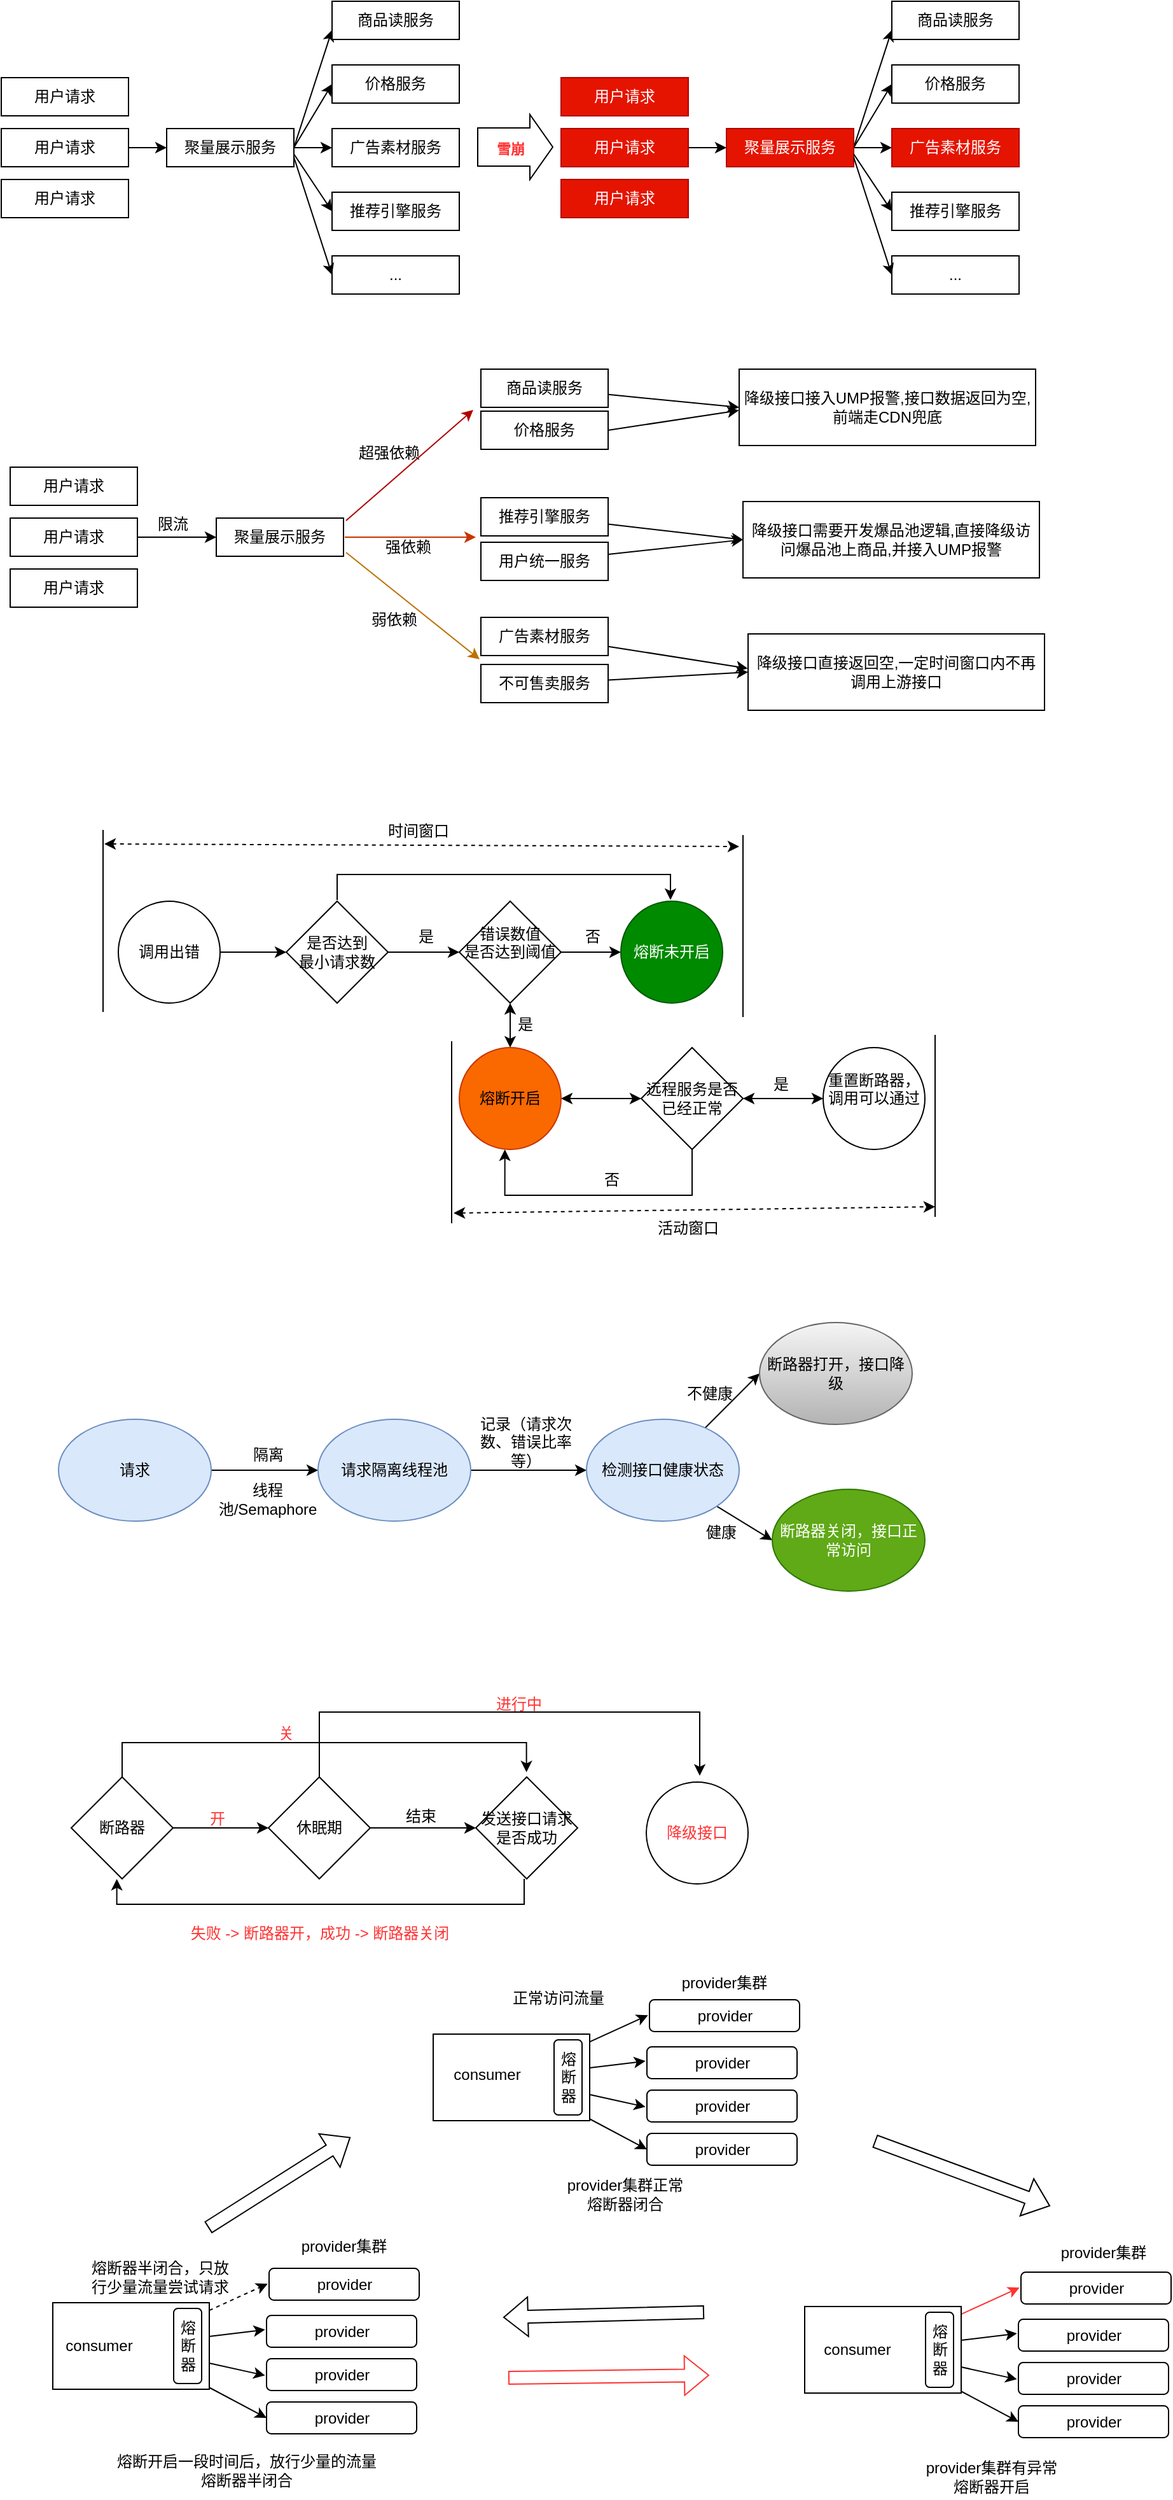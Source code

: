 <mxfile version="20.3.2" type="github">
  <diagram id="sl0b79_tBStEa_tE6Jc8" name="第 1 页">
    <mxGraphModel dx="1129" dy="698" grid="0" gridSize="10" guides="1" tooltips="1" connect="1" arrows="1" fold="1" page="1" pageScale="1" pageWidth="1169" pageHeight="1654" math="0" shadow="0">
      <root>
        <mxCell id="0" />
        <mxCell id="1" parent="0" />
        <mxCell id="_Gctvp3CjksQb7wIlpX1-5" value="" style="edgeStyle=orthogonalEdgeStyle;rounded=0;orthogonalLoop=1;jettySize=auto;html=1;" parent="1" source="_Gctvp3CjksQb7wIlpX1-1" target="_Gctvp3CjksQb7wIlpX1-2" edge="1">
          <mxGeometry relative="1" as="geometry" />
        </mxCell>
        <mxCell id="_Gctvp3CjksQb7wIlpX1-1" value="用户请求" style="rounded=0;whiteSpace=wrap;html=1;" parent="1" vertex="1">
          <mxGeometry x="8" y="220" width="100" height="30" as="geometry" />
        </mxCell>
        <mxCell id="_Gctvp3CjksQb7wIlpX1-11" style="rounded=0;orthogonalLoop=1;jettySize=auto;html=1;exitX=1;exitY=0.5;exitDx=0;exitDy=0;entryX=0;entryY=0.75;entryDx=0;entryDy=0;" parent="1" source="_Gctvp3CjksQb7wIlpX1-2" target="_Gctvp3CjksQb7wIlpX1-6" edge="1">
          <mxGeometry relative="1" as="geometry" />
        </mxCell>
        <mxCell id="_Gctvp3CjksQb7wIlpX1-12" style="edgeStyle=none;rounded=0;orthogonalLoop=1;jettySize=auto;html=1;entryX=0;entryY=0.5;entryDx=0;entryDy=0;exitX=1;exitY=0.5;exitDx=0;exitDy=0;" parent="1" source="_Gctvp3CjksQb7wIlpX1-2" target="_Gctvp3CjksQb7wIlpX1-7" edge="1">
          <mxGeometry relative="1" as="geometry" />
        </mxCell>
        <mxCell id="_Gctvp3CjksQb7wIlpX1-13" value="" style="edgeStyle=none;rounded=0;orthogonalLoop=1;jettySize=auto;html=1;exitX=1;exitY=0.5;exitDx=0;exitDy=0;entryX=0;entryY=0.5;entryDx=0;entryDy=0;" parent="1" source="_Gctvp3CjksQb7wIlpX1-2" target="_Gctvp3CjksQb7wIlpX1-8" edge="1">
          <mxGeometry relative="1" as="geometry" />
        </mxCell>
        <mxCell id="_Gctvp3CjksQb7wIlpX1-2" value="聚量展示服务" style="rounded=0;whiteSpace=wrap;html=1;" parent="1" vertex="1">
          <mxGeometry x="138" y="220" width="100" height="30" as="geometry" />
        </mxCell>
        <mxCell id="_Gctvp3CjksQb7wIlpX1-6" value="商品读服务" style="rounded=0;whiteSpace=wrap;html=1;" parent="1" vertex="1">
          <mxGeometry x="268" y="120" width="100" height="30" as="geometry" />
        </mxCell>
        <mxCell id="_Gctvp3CjksQb7wIlpX1-7" value="价格服务" style="rounded=0;whiteSpace=wrap;html=1;" parent="1" vertex="1">
          <mxGeometry x="268" y="170" width="100" height="30" as="geometry" />
        </mxCell>
        <mxCell id="_Gctvp3CjksQb7wIlpX1-8" value="广告素材服务" style="rounded=0;whiteSpace=wrap;html=1;" parent="1" vertex="1">
          <mxGeometry x="268" y="220" width="100" height="30" as="geometry" />
        </mxCell>
        <mxCell id="_Gctvp3CjksQb7wIlpX1-9" value="推荐引擎服务" style="rounded=0;whiteSpace=wrap;html=1;" parent="1" vertex="1">
          <mxGeometry x="268" y="270" width="100" height="30" as="geometry" />
        </mxCell>
        <mxCell id="_Gctvp3CjksQb7wIlpX1-10" value="..." style="rounded=0;whiteSpace=wrap;html=1;" parent="1" vertex="1">
          <mxGeometry x="268" y="320" width="100" height="30" as="geometry" />
        </mxCell>
        <mxCell id="_Gctvp3CjksQb7wIlpX1-14" value="" style="endArrow=classic;html=1;rounded=0;entryX=0;entryY=0.5;entryDx=0;entryDy=0;" parent="1" target="_Gctvp3CjksQb7wIlpX1-9" edge="1">
          <mxGeometry width="50" height="50" relative="1" as="geometry">
            <mxPoint x="238" y="240" as="sourcePoint" />
            <mxPoint x="278" y="280" as="targetPoint" />
          </mxGeometry>
        </mxCell>
        <mxCell id="_Gctvp3CjksQb7wIlpX1-15" value="" style="endArrow=classic;html=1;rounded=0;entryX=0;entryY=0.5;entryDx=0;entryDy=0;exitX=1;exitY=0.75;exitDx=0;exitDy=0;" parent="1" source="_Gctvp3CjksQb7wIlpX1-2" target="_Gctvp3CjksQb7wIlpX1-10" edge="1">
          <mxGeometry width="50" height="50" relative="1" as="geometry">
            <mxPoint x="208" y="350" as="sourcePoint" />
            <mxPoint x="258" y="300" as="targetPoint" />
          </mxGeometry>
        </mxCell>
        <mxCell id="_Gctvp3CjksQb7wIlpX1-16" value="" style="shape=flexArrow;endArrow=classic;html=1;rounded=0;width=30;endSize=5.67;" parent="1" edge="1">
          <mxGeometry width="50" height="50" relative="1" as="geometry">
            <mxPoint x="382" y="234.5" as="sourcePoint" />
            <mxPoint x="442" y="234.5" as="targetPoint" />
          </mxGeometry>
        </mxCell>
        <mxCell id="_Gctvp3CjksQb7wIlpX1-17" value="&lt;font color=&quot;#ff3333&quot;&gt;雪崩&lt;/font&gt;" style="edgeLabel;html=1;align=center;verticalAlign=middle;resizable=0;points=[];fontStyle=1" parent="_Gctvp3CjksQb7wIlpX1-16" vertex="1" connectable="0">
          <mxGeometry x="-0.033" y="-4" relative="1" as="geometry">
            <mxPoint x="-3" y="-3" as="offset" />
          </mxGeometry>
        </mxCell>
        <mxCell id="_Gctvp3CjksQb7wIlpX1-18" value="" style="edgeStyle=orthogonalEdgeStyle;rounded=0;orthogonalLoop=1;jettySize=auto;html=1;" parent="1" source="_Gctvp3CjksQb7wIlpX1-19" target="_Gctvp3CjksQb7wIlpX1-23" edge="1">
          <mxGeometry relative="1" as="geometry" />
        </mxCell>
        <mxCell id="_Gctvp3CjksQb7wIlpX1-19" value="用户请求" style="rounded=0;whiteSpace=wrap;html=1;fillColor=#e51400;fontColor=#ffffff;strokeColor=#B20000;" parent="1" vertex="1">
          <mxGeometry x="448" y="220" width="100" height="30" as="geometry" />
        </mxCell>
        <mxCell id="_Gctvp3CjksQb7wIlpX1-20" style="rounded=0;orthogonalLoop=1;jettySize=auto;html=1;exitX=1;exitY=0.5;exitDx=0;exitDy=0;entryX=0;entryY=0.75;entryDx=0;entryDy=0;" parent="1" source="_Gctvp3CjksQb7wIlpX1-23" target="_Gctvp3CjksQb7wIlpX1-24" edge="1">
          <mxGeometry relative="1" as="geometry" />
        </mxCell>
        <mxCell id="_Gctvp3CjksQb7wIlpX1-21" style="edgeStyle=none;rounded=0;orthogonalLoop=1;jettySize=auto;html=1;entryX=0;entryY=0.5;entryDx=0;entryDy=0;exitX=1;exitY=0.5;exitDx=0;exitDy=0;" parent="1" source="_Gctvp3CjksQb7wIlpX1-23" target="_Gctvp3CjksQb7wIlpX1-25" edge="1">
          <mxGeometry relative="1" as="geometry" />
        </mxCell>
        <mxCell id="_Gctvp3CjksQb7wIlpX1-22" value="" style="edgeStyle=none;rounded=0;orthogonalLoop=1;jettySize=auto;html=1;exitX=1;exitY=0.5;exitDx=0;exitDy=0;entryX=0;entryY=0.5;entryDx=0;entryDy=0;" parent="1" source="_Gctvp3CjksQb7wIlpX1-23" target="_Gctvp3CjksQb7wIlpX1-26" edge="1">
          <mxGeometry relative="1" as="geometry" />
        </mxCell>
        <mxCell id="_Gctvp3CjksQb7wIlpX1-23" value="聚量展示服务" style="rounded=0;whiteSpace=wrap;html=1;fillColor=#e51400;fontColor=#ffffff;strokeColor=#B20000;" parent="1" vertex="1">
          <mxGeometry x="578" y="220" width="100" height="30" as="geometry" />
        </mxCell>
        <mxCell id="_Gctvp3CjksQb7wIlpX1-24" value="商品读服务" style="rounded=0;whiteSpace=wrap;html=1;" parent="1" vertex="1">
          <mxGeometry x="708" y="120" width="100" height="30" as="geometry" />
        </mxCell>
        <mxCell id="_Gctvp3CjksQb7wIlpX1-25" value="价格服务" style="rounded=0;whiteSpace=wrap;html=1;" parent="1" vertex="1">
          <mxGeometry x="708" y="170" width="100" height="30" as="geometry" />
        </mxCell>
        <mxCell id="_Gctvp3CjksQb7wIlpX1-26" value="广告素材服务" style="rounded=0;whiteSpace=wrap;html=1;fillColor=#e51400;fontColor=#ffffff;strokeColor=#B20000;" parent="1" vertex="1">
          <mxGeometry x="708" y="220" width="100" height="30" as="geometry" />
        </mxCell>
        <mxCell id="_Gctvp3CjksQb7wIlpX1-27" value="推荐引擎服务" style="rounded=0;whiteSpace=wrap;html=1;" parent="1" vertex="1">
          <mxGeometry x="708" y="270" width="100" height="30" as="geometry" />
        </mxCell>
        <mxCell id="_Gctvp3CjksQb7wIlpX1-28" value="..." style="rounded=0;whiteSpace=wrap;html=1;" parent="1" vertex="1">
          <mxGeometry x="708" y="320" width="100" height="30" as="geometry" />
        </mxCell>
        <mxCell id="_Gctvp3CjksQb7wIlpX1-29" value="" style="endArrow=classic;html=1;rounded=0;entryX=0;entryY=0.5;entryDx=0;entryDy=0;" parent="1" target="_Gctvp3CjksQb7wIlpX1-27" edge="1">
          <mxGeometry width="50" height="50" relative="1" as="geometry">
            <mxPoint x="678" y="240" as="sourcePoint" />
            <mxPoint x="718" y="280" as="targetPoint" />
          </mxGeometry>
        </mxCell>
        <mxCell id="_Gctvp3CjksQb7wIlpX1-30" value="" style="endArrow=classic;html=1;rounded=0;entryX=0;entryY=0.5;entryDx=0;entryDy=0;exitX=1;exitY=0.75;exitDx=0;exitDy=0;" parent="1" source="_Gctvp3CjksQb7wIlpX1-23" target="_Gctvp3CjksQb7wIlpX1-28" edge="1">
          <mxGeometry width="50" height="50" relative="1" as="geometry">
            <mxPoint x="648" y="350" as="sourcePoint" />
            <mxPoint x="698" y="300" as="targetPoint" />
          </mxGeometry>
        </mxCell>
        <mxCell id="_Gctvp3CjksQb7wIlpX1-31" value="用户请求" style="rounded=0;whiteSpace=wrap;html=1;" parent="1" vertex="1">
          <mxGeometry x="8" y="180" width="100" height="30" as="geometry" />
        </mxCell>
        <mxCell id="_Gctvp3CjksQb7wIlpX1-32" value="用户请求" style="rounded=0;whiteSpace=wrap;html=1;" parent="1" vertex="1">
          <mxGeometry x="8" y="260" width="100" height="30" as="geometry" />
        </mxCell>
        <mxCell id="_Gctvp3CjksQb7wIlpX1-33" value="用户请求" style="rounded=0;whiteSpace=wrap;html=1;fillColor=#e51400;fontColor=#ffffff;strokeColor=#B20000;" parent="1" vertex="1">
          <mxGeometry x="448" y="260" width="100" height="30" as="geometry" />
        </mxCell>
        <mxCell id="_Gctvp3CjksQb7wIlpX1-34" value="用户请求" style="rounded=0;whiteSpace=wrap;html=1;fillColor=#e51400;fontColor=#ffffff;strokeColor=#B20000;" parent="1" vertex="1">
          <mxGeometry x="448" y="180" width="100" height="30" as="geometry" />
        </mxCell>
        <mxCell id="fqa9hlP2R5B2VkjwsKsx-1" value="聚量展示服务" style="rounded=0;whiteSpace=wrap;html=1;" vertex="1" parent="1">
          <mxGeometry x="177" y="526" width="100" height="30" as="geometry" />
        </mxCell>
        <mxCell id="fqa9hlP2R5B2VkjwsKsx-28" style="edgeStyle=none;rounded=0;orthogonalLoop=1;jettySize=auto;html=1;entryX=0;entryY=0.5;entryDx=0;entryDy=0;" edge="1" parent="1" source="fqa9hlP2R5B2VkjwsKsx-2" target="fqa9hlP2R5B2VkjwsKsx-27">
          <mxGeometry relative="1" as="geometry" />
        </mxCell>
        <mxCell id="fqa9hlP2R5B2VkjwsKsx-2" value="商品读服务" style="rounded=0;whiteSpace=wrap;html=1;" vertex="1" parent="1">
          <mxGeometry x="385" y="409" width="100" height="30" as="geometry" />
        </mxCell>
        <mxCell id="fqa9hlP2R5B2VkjwsKsx-29" style="edgeStyle=none;rounded=0;orthogonalLoop=1;jettySize=auto;html=1;exitX=1;exitY=0.5;exitDx=0;exitDy=0;" edge="1" parent="1" source="fqa9hlP2R5B2VkjwsKsx-3">
          <mxGeometry relative="1" as="geometry">
            <mxPoint x="587.727" y="441.366" as="targetPoint" />
          </mxGeometry>
        </mxCell>
        <mxCell id="fqa9hlP2R5B2VkjwsKsx-3" value="价格服务" style="rounded=0;whiteSpace=wrap;html=1;" vertex="1" parent="1">
          <mxGeometry x="385" y="442" width="100" height="30" as="geometry" />
        </mxCell>
        <mxCell id="fqa9hlP2R5B2VkjwsKsx-32" style="edgeStyle=none;rounded=0;orthogonalLoop=1;jettySize=auto;html=1;entryX=0;entryY=0.5;entryDx=0;entryDy=0;" edge="1" parent="1" source="fqa9hlP2R5B2VkjwsKsx-4" target="fqa9hlP2R5B2VkjwsKsx-30">
          <mxGeometry relative="1" as="geometry" />
        </mxCell>
        <mxCell id="fqa9hlP2R5B2VkjwsKsx-4" value="推荐引擎服务" style="rounded=0;whiteSpace=wrap;html=1;" vertex="1" parent="1">
          <mxGeometry x="385" y="510" width="100" height="30" as="geometry" />
        </mxCell>
        <mxCell id="fqa9hlP2R5B2VkjwsKsx-33" style="edgeStyle=none;rounded=0;orthogonalLoop=1;jettySize=auto;html=1;entryX=0;entryY=0.5;entryDx=0;entryDy=0;" edge="1" parent="1" source="fqa9hlP2R5B2VkjwsKsx-5" target="fqa9hlP2R5B2VkjwsKsx-30">
          <mxGeometry relative="1" as="geometry" />
        </mxCell>
        <mxCell id="fqa9hlP2R5B2VkjwsKsx-5" value="用户统一服务" style="rounded=0;whiteSpace=wrap;html=1;" vertex="1" parent="1">
          <mxGeometry x="385" y="545" width="100" height="30" as="geometry" />
        </mxCell>
        <mxCell id="fqa9hlP2R5B2VkjwsKsx-34" style="edgeStyle=none;rounded=0;orthogonalLoop=1;jettySize=auto;html=1;" edge="1" parent="1" source="fqa9hlP2R5B2VkjwsKsx-6">
          <mxGeometry relative="1" as="geometry">
            <mxPoint x="594.727" y="644.094" as="targetPoint" />
          </mxGeometry>
        </mxCell>
        <mxCell id="fqa9hlP2R5B2VkjwsKsx-6" value="广告素材服务" style="rounded=0;whiteSpace=wrap;html=1;" vertex="1" parent="1">
          <mxGeometry x="385" y="604" width="100" height="30" as="geometry" />
        </mxCell>
        <mxCell id="fqa9hlP2R5B2VkjwsKsx-35" style="edgeStyle=none;rounded=0;orthogonalLoop=1;jettySize=auto;html=1;entryX=0;entryY=0.5;entryDx=0;entryDy=0;" edge="1" parent="1" source="fqa9hlP2R5B2VkjwsKsx-13" target="fqa9hlP2R5B2VkjwsKsx-31">
          <mxGeometry relative="1" as="geometry" />
        </mxCell>
        <mxCell id="fqa9hlP2R5B2VkjwsKsx-13" value="不可售卖服务" style="rounded=0;whiteSpace=wrap;html=1;" vertex="1" parent="1">
          <mxGeometry x="385" y="641" width="100" height="30" as="geometry" />
        </mxCell>
        <mxCell id="fqa9hlP2R5B2VkjwsKsx-17" value="" style="endArrow=classic;html=1;rounded=0;fillColor=#f0a30a;strokeColor=#BD7000;" edge="1" parent="1">
          <mxGeometry width="50" height="50" relative="1" as="geometry">
            <mxPoint x="279" y="553" as="sourcePoint" />
            <mxPoint x="384" y="637" as="targetPoint" />
          </mxGeometry>
        </mxCell>
        <mxCell id="fqa9hlP2R5B2VkjwsKsx-22" value="弱依赖" style="text;html=1;strokeColor=none;fillColor=none;align=center;verticalAlign=middle;whiteSpace=wrap;rounded=0;" vertex="1" parent="1">
          <mxGeometry x="287" y="591" width="60" height="30" as="geometry" />
        </mxCell>
        <mxCell id="fqa9hlP2R5B2VkjwsKsx-23" value="" style="endArrow=classic;html=1;rounded=0;strokeWidth=1;fillColor=#fa6800;strokeColor=#C73500;" edge="1" parent="1">
          <mxGeometry width="50" height="50" relative="1" as="geometry">
            <mxPoint x="278" y="541" as="sourcePoint" />
            <mxPoint x="381" y="541" as="targetPoint" />
          </mxGeometry>
        </mxCell>
        <mxCell id="fqa9hlP2R5B2VkjwsKsx-24" value="强依赖" style="text;html=1;strokeColor=none;fillColor=none;align=center;verticalAlign=middle;whiteSpace=wrap;rounded=0;" vertex="1" parent="1">
          <mxGeometry x="298" y="534" width="60" height="30" as="geometry" />
        </mxCell>
        <mxCell id="fqa9hlP2R5B2VkjwsKsx-25" value="" style="endArrow=classic;html=1;rounded=0;strokeWidth=1;fillColor=#e51400;strokeColor=#B20000;" edge="1" parent="1">
          <mxGeometry width="50" height="50" relative="1" as="geometry">
            <mxPoint x="279" y="528" as="sourcePoint" />
            <mxPoint x="379" y="441" as="targetPoint" />
          </mxGeometry>
        </mxCell>
        <mxCell id="fqa9hlP2R5B2VkjwsKsx-26" value="超强依赖" style="text;html=1;strokeColor=none;fillColor=none;align=center;verticalAlign=middle;whiteSpace=wrap;rounded=0;" vertex="1" parent="1">
          <mxGeometry x="283" y="460" width="60" height="30" as="geometry" />
        </mxCell>
        <mxCell id="fqa9hlP2R5B2VkjwsKsx-27" value="降级接口接入UMP报警,接口数据返回为空,前端走CDN兜底" style="rounded=0;whiteSpace=wrap;html=1;" vertex="1" parent="1">
          <mxGeometry x="588" y="409" width="233" height="60" as="geometry" />
        </mxCell>
        <mxCell id="fqa9hlP2R5B2VkjwsKsx-30" value="降级接口需要开发爆品池逻辑,直接降级访问爆品池上商品,并接入UMP报警" style="rounded=0;whiteSpace=wrap;html=1;" vertex="1" parent="1">
          <mxGeometry x="591" y="513" width="233" height="60" as="geometry" />
        </mxCell>
        <mxCell id="fqa9hlP2R5B2VkjwsKsx-31" value="降级接口直接返回空,一定时间窗口内不再调用上游接口" style="rounded=0;whiteSpace=wrap;html=1;" vertex="1" parent="1">
          <mxGeometry x="595" y="617" width="233" height="60" as="geometry" />
        </mxCell>
        <mxCell id="fqa9hlP2R5B2VkjwsKsx-40" value="" style="edgeStyle=none;rounded=0;orthogonalLoop=1;jettySize=auto;html=1;strokeWidth=1;" edge="1" parent="1" source="fqa9hlP2R5B2VkjwsKsx-37" target="fqa9hlP2R5B2VkjwsKsx-1">
          <mxGeometry relative="1" as="geometry" />
        </mxCell>
        <mxCell id="fqa9hlP2R5B2VkjwsKsx-37" value="用户请求" style="rounded=0;whiteSpace=wrap;html=1;" vertex="1" parent="1">
          <mxGeometry x="15" y="526" width="100" height="30" as="geometry" />
        </mxCell>
        <mxCell id="fqa9hlP2R5B2VkjwsKsx-38" value="用户请求" style="rounded=0;whiteSpace=wrap;html=1;" vertex="1" parent="1">
          <mxGeometry x="15" y="486" width="100" height="30" as="geometry" />
        </mxCell>
        <mxCell id="fqa9hlP2R5B2VkjwsKsx-39" value="用户请求" style="rounded=0;whiteSpace=wrap;html=1;" vertex="1" parent="1">
          <mxGeometry x="15" y="566" width="100" height="30" as="geometry" />
        </mxCell>
        <mxCell id="fqa9hlP2R5B2VkjwsKsx-41" value="限流" style="text;html=1;strokeColor=none;fillColor=none;align=center;verticalAlign=middle;whiteSpace=wrap;rounded=0;" vertex="1" parent="1">
          <mxGeometry x="113" y="516" width="60" height="30" as="geometry" />
        </mxCell>
        <mxCell id="fqa9hlP2R5B2VkjwsKsx-44" value="" style="edgeStyle=none;rounded=0;orthogonalLoop=1;jettySize=auto;html=1;strokeWidth=1;" edge="1" parent="1" source="fqa9hlP2R5B2VkjwsKsx-42" target="fqa9hlP2R5B2VkjwsKsx-43">
          <mxGeometry relative="1" as="geometry" />
        </mxCell>
        <mxCell id="fqa9hlP2R5B2VkjwsKsx-42" value="调用出错" style="ellipse;whiteSpace=wrap;html=1;aspect=fixed;" vertex="1" parent="1">
          <mxGeometry x="100" y="827" width="80" height="80" as="geometry" />
        </mxCell>
        <mxCell id="fqa9hlP2R5B2VkjwsKsx-46" value="" style="edgeStyle=none;rounded=0;orthogonalLoop=1;jettySize=auto;html=1;strokeWidth=1;" edge="1" parent="1" source="fqa9hlP2R5B2VkjwsKsx-43" target="fqa9hlP2R5B2VkjwsKsx-45">
          <mxGeometry relative="1" as="geometry" />
        </mxCell>
        <mxCell id="fqa9hlP2R5B2VkjwsKsx-43" value="是否达到&lt;br&gt;最小请求数" style="rhombus;whiteSpace=wrap;html=1;" vertex="1" parent="1">
          <mxGeometry x="232" y="827" width="80" height="80" as="geometry" />
        </mxCell>
        <mxCell id="fqa9hlP2R5B2VkjwsKsx-48" value="" style="edgeStyle=none;rounded=0;orthogonalLoop=1;jettySize=auto;html=1;strokeWidth=1;" edge="1" parent="1" source="fqa9hlP2R5B2VkjwsKsx-45" target="fqa9hlP2R5B2VkjwsKsx-47">
          <mxGeometry relative="1" as="geometry" />
        </mxCell>
        <mxCell id="fqa9hlP2R5B2VkjwsKsx-59" value="" style="edgeStyle=orthogonalEdgeStyle;rounded=0;orthogonalLoop=1;jettySize=auto;html=1;strokeWidth=1;startArrow=classic;startFill=1;" edge="1" parent="1" source="fqa9hlP2R5B2VkjwsKsx-45" target="fqa9hlP2R5B2VkjwsKsx-58">
          <mxGeometry relative="1" as="geometry" />
        </mxCell>
        <mxCell id="fqa9hlP2R5B2VkjwsKsx-45" value="&lt;div&gt;错误数值&lt;/div&gt;&lt;div&gt;是否达到阈值&lt;/div&gt;&lt;div&gt;&lt;br&gt;&lt;/div&gt;" style="rhombus;whiteSpace=wrap;html=1;" vertex="1" parent="1">
          <mxGeometry x="368" y="827" width="80" height="80" as="geometry" />
        </mxCell>
        <mxCell id="fqa9hlP2R5B2VkjwsKsx-47" value="熔断未开启" style="ellipse;whiteSpace=wrap;html=1;aspect=fixed;fillColor=#008a00;fontColor=#ffffff;strokeColor=#005700;" vertex="1" parent="1">
          <mxGeometry x="495" y="827" width="80" height="80" as="geometry" />
        </mxCell>
        <mxCell id="fqa9hlP2R5B2VkjwsKsx-49" value="是" style="text;html=1;strokeColor=none;fillColor=none;align=center;verticalAlign=middle;whiteSpace=wrap;rounded=0;" vertex="1" parent="1">
          <mxGeometry x="312" y="840" width="60" height="30" as="geometry" />
        </mxCell>
        <mxCell id="fqa9hlP2R5B2VkjwsKsx-50" value="否" style="text;html=1;strokeColor=none;fillColor=none;align=center;verticalAlign=middle;whiteSpace=wrap;rounded=0;" vertex="1" parent="1">
          <mxGeometry x="443" y="840" width="60" height="30" as="geometry" />
        </mxCell>
        <mxCell id="fqa9hlP2R5B2VkjwsKsx-52" value="" style="endArrow=classic;html=1;rounded=0;strokeWidth=1;edgeStyle=orthogonalEdgeStyle;" edge="1" parent="1">
          <mxGeometry width="50" height="50" relative="1" as="geometry">
            <mxPoint x="272" y="826" as="sourcePoint" />
            <mxPoint x="534" y="826" as="targetPoint" />
            <Array as="points">
              <mxPoint x="272" y="806" />
              <mxPoint x="534" y="806" />
            </Array>
          </mxGeometry>
        </mxCell>
        <mxCell id="fqa9hlP2R5B2VkjwsKsx-53" value="" style="endArrow=none;html=1;rounded=0;strokeWidth=1;" edge="1" parent="1">
          <mxGeometry width="50" height="50" relative="1" as="geometry">
            <mxPoint x="88" y="914" as="sourcePoint" />
            <mxPoint x="88" y="771" as="targetPoint" />
          </mxGeometry>
        </mxCell>
        <mxCell id="fqa9hlP2R5B2VkjwsKsx-54" value="" style="endArrow=none;html=1;rounded=0;strokeWidth=1;" edge="1" parent="1">
          <mxGeometry width="50" height="50" relative="1" as="geometry">
            <mxPoint x="591" y="918" as="sourcePoint" />
            <mxPoint x="591" y="775" as="targetPoint" />
          </mxGeometry>
        </mxCell>
        <mxCell id="fqa9hlP2R5B2VkjwsKsx-55" value="" style="endArrow=classic;html=1;rounded=0;strokeWidth=1;startArrow=classic;startFill=1;dashed=1;" edge="1" parent="1">
          <mxGeometry width="50" height="50" relative="1" as="geometry">
            <mxPoint x="89" y="782" as="sourcePoint" />
            <mxPoint x="588" y="784" as="targetPoint" />
          </mxGeometry>
        </mxCell>
        <mxCell id="fqa9hlP2R5B2VkjwsKsx-56" value="时间窗口" style="text;html=1;strokeColor=none;fillColor=none;align=center;verticalAlign=middle;whiteSpace=wrap;rounded=0;" vertex="1" parent="1">
          <mxGeometry x="306" y="757" width="60" height="30" as="geometry" />
        </mxCell>
        <mxCell id="fqa9hlP2R5B2VkjwsKsx-61" value="" style="edgeStyle=orthogonalEdgeStyle;rounded=0;orthogonalLoop=1;jettySize=auto;html=1;strokeWidth=1;startArrow=classic;startFill=1;" edge="1" parent="1" source="fqa9hlP2R5B2VkjwsKsx-58" target="fqa9hlP2R5B2VkjwsKsx-60">
          <mxGeometry relative="1" as="geometry" />
        </mxCell>
        <mxCell id="fqa9hlP2R5B2VkjwsKsx-58" value="熔断开启" style="ellipse;whiteSpace=wrap;html=1;aspect=fixed;fillColor=#fa6800;fontColor=#000000;strokeColor=#C73500;" vertex="1" parent="1">
          <mxGeometry x="368" y="942" width="80" height="80" as="geometry" />
        </mxCell>
        <mxCell id="fqa9hlP2R5B2VkjwsKsx-65" value="" style="edgeStyle=orthogonalEdgeStyle;rounded=0;orthogonalLoop=1;jettySize=auto;html=1;strokeWidth=1;startArrow=classic;startFill=1;" edge="1" parent="1" source="fqa9hlP2R5B2VkjwsKsx-60" target="fqa9hlP2R5B2VkjwsKsx-64">
          <mxGeometry relative="1" as="geometry" />
        </mxCell>
        <mxCell id="fqa9hlP2R5B2VkjwsKsx-67" style="edgeStyle=orthogonalEdgeStyle;rounded=0;orthogonalLoop=1;jettySize=auto;html=1;strokeWidth=1;startArrow=none;startFill=0;entryX=0.448;entryY=1;entryDx=0;entryDy=0;entryPerimeter=0;endArrow=classic;endFill=1;" edge="1" parent="1" source="fqa9hlP2R5B2VkjwsKsx-60" target="fqa9hlP2R5B2VkjwsKsx-58">
          <mxGeometry relative="1" as="geometry">
            <mxPoint x="403.818" y="1026.639" as="targetPoint" />
            <Array as="points">
              <mxPoint x="551" y="1058" />
              <mxPoint x="404" y="1058" />
            </Array>
          </mxGeometry>
        </mxCell>
        <mxCell id="fqa9hlP2R5B2VkjwsKsx-60" value="&lt;div&gt;远程服务是否已经正常&lt;br&gt;&lt;/div&gt;" style="rhombus;whiteSpace=wrap;html=1;" vertex="1" parent="1">
          <mxGeometry x="511" y="942" width="80" height="80" as="geometry" />
        </mxCell>
        <mxCell id="fqa9hlP2R5B2VkjwsKsx-62" value="是" style="text;html=1;strokeColor=none;fillColor=none;align=center;verticalAlign=middle;whiteSpace=wrap;rounded=0;" vertex="1" parent="1">
          <mxGeometry x="390" y="909" width="60" height="30" as="geometry" />
        </mxCell>
        <mxCell id="fqa9hlP2R5B2VkjwsKsx-64" value="&lt;div&gt;重置断路器，调用可以通过&lt;/div&gt;&lt;div&gt;&lt;br&gt;&lt;/div&gt;" style="ellipse;whiteSpace=wrap;html=1;aspect=fixed;" vertex="1" parent="1">
          <mxGeometry x="654" y="942" width="80" height="80" as="geometry" />
        </mxCell>
        <mxCell id="fqa9hlP2R5B2VkjwsKsx-66" value="是" style="text;html=1;strokeColor=none;fillColor=none;align=center;verticalAlign=middle;whiteSpace=wrap;rounded=0;" vertex="1" parent="1">
          <mxGeometry x="591" y="956" width="60" height="30" as="geometry" />
        </mxCell>
        <mxCell id="fqa9hlP2R5B2VkjwsKsx-68" value="否" style="text;html=1;strokeColor=none;fillColor=none;align=center;verticalAlign=middle;whiteSpace=wrap;rounded=0;" vertex="1" parent="1">
          <mxGeometry x="458" y="1034" width="60" height="23" as="geometry" />
        </mxCell>
        <mxCell id="fqa9hlP2R5B2VkjwsKsx-69" value="" style="endArrow=none;html=1;rounded=0;strokeWidth=1;" edge="1" parent="1">
          <mxGeometry width="50" height="50" relative="1" as="geometry">
            <mxPoint x="362" y="1080" as="sourcePoint" />
            <mxPoint x="362" y="937" as="targetPoint" />
          </mxGeometry>
        </mxCell>
        <mxCell id="fqa9hlP2R5B2VkjwsKsx-70" value="" style="endArrow=none;html=1;rounded=0;strokeWidth=1;" edge="1" parent="1">
          <mxGeometry width="50" height="50" relative="1" as="geometry">
            <mxPoint x="742" y="1075" as="sourcePoint" />
            <mxPoint x="742" y="932" as="targetPoint" />
          </mxGeometry>
        </mxCell>
        <mxCell id="fqa9hlP2R5B2VkjwsKsx-71" value="" style="endArrow=classic;html=1;rounded=0;strokeWidth=1;startArrow=classic;startFill=1;dashed=1;" edge="1" parent="1">
          <mxGeometry width="50" height="50" relative="1" as="geometry">
            <mxPoint x="363.5" y="1072" as="sourcePoint" />
            <mxPoint x="742" y="1067" as="targetPoint" />
          </mxGeometry>
        </mxCell>
        <mxCell id="fqa9hlP2R5B2VkjwsKsx-72" value="活动窗口" style="text;html=1;strokeColor=none;fillColor=none;align=center;verticalAlign=middle;whiteSpace=wrap;rounded=0;" vertex="1" parent="1">
          <mxGeometry x="518" y="1069" width="60" height="30" as="geometry" />
        </mxCell>
        <mxCell id="fqa9hlP2R5B2VkjwsKsx-75" style="edgeStyle=orthogonalEdgeStyle;rounded=0;orthogonalLoop=1;jettySize=auto;html=1;entryX=0;entryY=0.5;entryDx=0;entryDy=0;strokeWidth=1;startArrow=none;startFill=0;endArrow=classic;endFill=1;" edge="1" parent="1" source="fqa9hlP2R5B2VkjwsKsx-73" target="fqa9hlP2R5B2VkjwsKsx-74">
          <mxGeometry relative="1" as="geometry" />
        </mxCell>
        <mxCell id="fqa9hlP2R5B2VkjwsKsx-73" value="请求" style="ellipse;whiteSpace=wrap;html=1;fillColor=#dae8fc;strokeColor=#6c8ebf;" vertex="1" parent="1">
          <mxGeometry x="53" y="1234" width="120" height="80" as="geometry" />
        </mxCell>
        <mxCell id="fqa9hlP2R5B2VkjwsKsx-77" style="edgeStyle=orthogonalEdgeStyle;rounded=0;orthogonalLoop=1;jettySize=auto;html=1;strokeWidth=1;startArrow=none;startFill=0;endArrow=classic;endFill=1;" edge="1" parent="1" source="fqa9hlP2R5B2VkjwsKsx-74" target="fqa9hlP2R5B2VkjwsKsx-76">
          <mxGeometry relative="1" as="geometry" />
        </mxCell>
        <mxCell id="fqa9hlP2R5B2VkjwsKsx-74" value="请求隔离线程池" style="ellipse;whiteSpace=wrap;html=1;fillColor=#dae8fc;strokeColor=#6c8ebf;" vertex="1" parent="1">
          <mxGeometry x="257" y="1234" width="120" height="80" as="geometry" />
        </mxCell>
        <mxCell id="fqa9hlP2R5B2VkjwsKsx-80" style="rounded=0;orthogonalLoop=1;jettySize=auto;html=1;entryX=0;entryY=0.5;entryDx=0;entryDy=0;strokeWidth=1;startArrow=none;startFill=0;endArrow=classic;endFill=1;" edge="1" parent="1" source="fqa9hlP2R5B2VkjwsKsx-76" target="fqa9hlP2R5B2VkjwsKsx-78">
          <mxGeometry relative="1" as="geometry" />
        </mxCell>
        <mxCell id="fqa9hlP2R5B2VkjwsKsx-81" style="edgeStyle=none;rounded=0;orthogonalLoop=1;jettySize=auto;html=1;exitX=1;exitY=1;exitDx=0;exitDy=0;entryX=0;entryY=0.5;entryDx=0;entryDy=0;strokeWidth=1;startArrow=none;startFill=0;endArrow=classic;endFill=1;" edge="1" parent="1" source="fqa9hlP2R5B2VkjwsKsx-76" target="fqa9hlP2R5B2VkjwsKsx-79">
          <mxGeometry relative="1" as="geometry" />
        </mxCell>
        <mxCell id="fqa9hlP2R5B2VkjwsKsx-76" value="检测接口健康状态" style="ellipse;whiteSpace=wrap;html=1;fillColor=#dae8fc;strokeColor=#6c8ebf;" vertex="1" parent="1">
          <mxGeometry x="468" y="1234" width="120" height="80" as="geometry" />
        </mxCell>
        <mxCell id="fqa9hlP2R5B2VkjwsKsx-78" value="&lt;div&gt;断路器打开，接口降级&lt;/div&gt;" style="ellipse;whiteSpace=wrap;html=1;fillColor=#f5f5f5;strokeColor=#666666;gradientColor=#b3b3b3;" vertex="1" parent="1">
          <mxGeometry x="604" y="1158" width="120" height="80" as="geometry" />
        </mxCell>
        <mxCell id="fqa9hlP2R5B2VkjwsKsx-79" value="&lt;div&gt;断路器关闭，接口正常访问&lt;/div&gt;" style="ellipse;whiteSpace=wrap;html=1;fillColor=#60a917;fontColor=#ffffff;strokeColor=#2D7600;" vertex="1" parent="1">
          <mxGeometry x="614" y="1289" width="120" height="80" as="geometry" />
        </mxCell>
        <mxCell id="fqa9hlP2R5B2VkjwsKsx-82" value="隔离" style="text;html=1;strokeColor=none;fillColor=none;align=center;verticalAlign=middle;whiteSpace=wrap;rounded=0;" vertex="1" parent="1">
          <mxGeometry x="187.5" y="1247" width="60" height="30" as="geometry" />
        </mxCell>
        <mxCell id="fqa9hlP2R5B2VkjwsKsx-83" value="线程池/Semaphore" style="text;html=1;strokeColor=none;fillColor=none;align=center;verticalAlign=middle;whiteSpace=wrap;rounded=0;" vertex="1" parent="1">
          <mxGeometry x="173" y="1280" width="89" height="34" as="geometry" />
        </mxCell>
        <mxCell id="fqa9hlP2R5B2VkjwsKsx-84" value="记录（请求次数、错误比率等）" style="text;html=1;strokeColor=none;fillColor=none;align=center;verticalAlign=middle;whiteSpace=wrap;rounded=0;" vertex="1" parent="1">
          <mxGeometry x="381" y="1227" width="79" height="50" as="geometry" />
        </mxCell>
        <mxCell id="fqa9hlP2R5B2VkjwsKsx-86" value="不健康" style="text;html=1;strokeColor=none;fillColor=none;align=center;verticalAlign=middle;whiteSpace=wrap;rounded=0;" vertex="1" parent="1">
          <mxGeometry x="535" y="1199" width="60" height="30" as="geometry" />
        </mxCell>
        <mxCell id="fqa9hlP2R5B2VkjwsKsx-87" value="健康" style="text;html=1;strokeColor=none;fillColor=none;align=center;verticalAlign=middle;whiteSpace=wrap;rounded=0;" vertex="1" parent="1">
          <mxGeometry x="544" y="1308" width="60" height="30" as="geometry" />
        </mxCell>
        <mxCell id="fqa9hlP2R5B2VkjwsKsx-92" style="edgeStyle=none;rounded=0;orthogonalLoop=1;jettySize=auto;html=1;strokeWidth=1;startArrow=none;startFill=0;endArrow=classic;endFill=1;" edge="1" parent="1" source="fqa9hlP2R5B2VkjwsKsx-89" target="fqa9hlP2R5B2VkjwsKsx-90">
          <mxGeometry relative="1" as="geometry" />
        </mxCell>
        <mxCell id="fqa9hlP2R5B2VkjwsKsx-102" style="edgeStyle=orthogonalEdgeStyle;rounded=0;orthogonalLoop=1;jettySize=auto;html=1;strokeWidth=1;fontColor=#FF3333;startArrow=none;startFill=0;endArrow=classic;endFill=1;" edge="1" parent="1" source="fqa9hlP2R5B2VkjwsKsx-89">
          <mxGeometry relative="1" as="geometry">
            <mxPoint x="420.818" y="1511.276" as="targetPoint" />
            <Array as="points">
              <mxPoint x="103" y="1488" />
              <mxPoint x="421" y="1488" />
            </Array>
          </mxGeometry>
        </mxCell>
        <mxCell id="fqa9hlP2R5B2VkjwsKsx-89" value="断路器" style="rhombus;whiteSpace=wrap;html=1;" vertex="1" parent="1">
          <mxGeometry x="63" y="1515" width="80" height="80" as="geometry" />
        </mxCell>
        <mxCell id="fqa9hlP2R5B2VkjwsKsx-93" style="edgeStyle=none;rounded=0;orthogonalLoop=1;jettySize=auto;html=1;strokeWidth=1;startArrow=none;startFill=0;endArrow=classic;endFill=1;" edge="1" parent="1" source="fqa9hlP2R5B2VkjwsKsx-90" target="fqa9hlP2R5B2VkjwsKsx-91">
          <mxGeometry relative="1" as="geometry" />
        </mxCell>
        <mxCell id="fqa9hlP2R5B2VkjwsKsx-99" style="edgeStyle=orthogonalEdgeStyle;rounded=0;orthogonalLoop=1;jettySize=auto;html=1;strokeWidth=1;fontColor=#FF3333;startArrow=none;startFill=0;endArrow=classic;endFill=1;" edge="1" parent="1" source="fqa9hlP2R5B2VkjwsKsx-90">
          <mxGeometry relative="1" as="geometry">
            <mxPoint x="557" y="1514" as="targetPoint" />
            <Array as="points">
              <mxPoint x="258" y="1464" />
              <mxPoint x="557" y="1464" />
            </Array>
          </mxGeometry>
        </mxCell>
        <mxCell id="fqa9hlP2R5B2VkjwsKsx-90" value="休眠期" style="rhombus;whiteSpace=wrap;html=1;" vertex="1" parent="1">
          <mxGeometry x="218" y="1515" width="80" height="80" as="geometry" />
        </mxCell>
        <mxCell id="fqa9hlP2R5B2VkjwsKsx-96" style="edgeStyle=orthogonalEdgeStyle;rounded=0;orthogonalLoop=1;jettySize=auto;html=1;strokeWidth=1;startArrow=none;startFill=0;endArrow=classic;endFill=1;" edge="1" parent="1">
          <mxGeometry relative="1" as="geometry">
            <mxPoint x="98.818" y="1595.094" as="targetPoint" />
            <mxPoint x="419" y="1595" as="sourcePoint" />
            <Array as="points">
              <mxPoint x="419" y="1615" />
              <mxPoint x="99" y="1615" />
            </Array>
          </mxGeometry>
        </mxCell>
        <mxCell id="fqa9hlP2R5B2VkjwsKsx-91" value="发送接口请求是否成功" style="rhombus;whiteSpace=wrap;html=1;" vertex="1" parent="1">
          <mxGeometry x="381" y="1515" width="80" height="80" as="geometry" />
        </mxCell>
        <mxCell id="fqa9hlP2R5B2VkjwsKsx-94" value="&lt;font color=&quot;#ff3333&quot;&gt;开&lt;/font&gt;" style="text;html=1;strokeColor=none;fillColor=none;align=center;verticalAlign=middle;whiteSpace=wrap;rounded=0;" vertex="1" parent="1">
          <mxGeometry x="148" y="1533" width="60" height="30" as="geometry" />
        </mxCell>
        <mxCell id="fqa9hlP2R5B2VkjwsKsx-95" value="结束" style="text;html=1;strokeColor=none;fillColor=none;align=center;verticalAlign=middle;whiteSpace=wrap;rounded=0;" vertex="1" parent="1">
          <mxGeometry x="308" y="1531" width="60" height="30" as="geometry" />
        </mxCell>
        <mxCell id="fqa9hlP2R5B2VkjwsKsx-97" value="失败 -&amp;gt; 断路器开，成功 -&amp;gt; 断路器关闭" style="text;html=1;strokeColor=none;fillColor=none;align=center;verticalAlign=middle;whiteSpace=wrap;rounded=0;fontColor=#FF3333;" vertex="1" parent="1">
          <mxGeometry x="132" y="1624" width="253" height="28" as="geometry" />
        </mxCell>
        <mxCell id="fqa9hlP2R5B2VkjwsKsx-100" value="降级接口" style="ellipse;whiteSpace=wrap;html=1;aspect=fixed;fontColor=#FF3333;" vertex="1" parent="1">
          <mxGeometry x="515" y="1519" width="80" height="80" as="geometry" />
        </mxCell>
        <mxCell id="fqa9hlP2R5B2VkjwsKsx-101" value="&lt;font color=&quot;#ff3333&quot;&gt;进行中&lt;/font&gt;" style="text;html=1;strokeColor=none;fillColor=none;align=center;verticalAlign=middle;whiteSpace=wrap;rounded=0;" vertex="1" parent="1">
          <mxGeometry x="385" y="1443" width="60" height="30" as="geometry" />
        </mxCell>
        <mxCell id="fqa9hlP2R5B2VkjwsKsx-103" value="关" style="text;html=1;strokeColor=none;fillColor=none;align=center;verticalAlign=middle;whiteSpace=wrap;rounded=0;fontColor=#FF3333;" vertex="1" parent="1">
          <mxGeometry x="202" y="1466" width="60" height="30" as="geometry" />
        </mxCell>
        <mxCell id="fqa9hlP2R5B2VkjwsKsx-111" style="rounded=0;orthogonalLoop=1;jettySize=auto;html=1;strokeWidth=1;fontColor=#000000;startArrow=none;startFill=0;endArrow=classic;endFill=1;dashed=1;" edge="1" parent="1" source="fqa9hlP2R5B2VkjwsKsx-104">
          <mxGeometry relative="1" as="geometry">
            <mxPoint x="217.318" y="1913.185" as="targetPoint" />
          </mxGeometry>
        </mxCell>
        <mxCell id="fqa9hlP2R5B2VkjwsKsx-112" style="edgeStyle=none;rounded=0;orthogonalLoop=1;jettySize=auto;html=1;strokeWidth=1;fontColor=#000000;startArrow=none;startFill=0;endArrow=classic;endFill=1;" edge="1" parent="1" source="fqa9hlP2R5B2VkjwsKsx-104">
          <mxGeometry relative="1" as="geometry">
            <mxPoint x="215.318" y="1949.185" as="targetPoint" />
          </mxGeometry>
        </mxCell>
        <mxCell id="fqa9hlP2R5B2VkjwsKsx-113" style="edgeStyle=none;rounded=0;orthogonalLoop=1;jettySize=auto;html=1;strokeWidth=1;fontColor=#000000;startArrow=none;startFill=0;endArrow=classic;endFill=1;" edge="1" parent="1" source="fqa9hlP2R5B2VkjwsKsx-104">
          <mxGeometry relative="1" as="geometry">
            <mxPoint x="215.318" y="1985.185" as="targetPoint" />
          </mxGeometry>
        </mxCell>
        <mxCell id="fqa9hlP2R5B2VkjwsKsx-114" style="edgeStyle=none;rounded=0;orthogonalLoop=1;jettySize=auto;html=1;entryX=0;entryY=0.5;entryDx=0;entryDy=0;strokeWidth=1;fontColor=#000000;startArrow=none;startFill=0;endArrow=classic;endFill=1;" edge="1" parent="1" source="fqa9hlP2R5B2VkjwsKsx-104" target="fqa9hlP2R5B2VkjwsKsx-110">
          <mxGeometry relative="1" as="geometry" />
        </mxCell>
        <mxCell id="fqa9hlP2R5B2VkjwsKsx-104" value="" style="rounded=0;whiteSpace=wrap;html=1;fontColor=#FF3333;" vertex="1" parent="1">
          <mxGeometry x="48.5" y="1928" width="123" height="68" as="geometry" />
        </mxCell>
        <mxCell id="fqa9hlP2R5B2VkjwsKsx-105" value="&lt;font color=&quot;#000000&quot;&gt;熔断器&lt;/font&gt;" style="rounded=1;whiteSpace=wrap;html=1;fontColor=#FF3333;" vertex="1" parent="1">
          <mxGeometry x="143.5" y="1932.5" width="22" height="59" as="geometry" />
        </mxCell>
        <mxCell id="fqa9hlP2R5B2VkjwsKsx-107" value="provider" style="rounded=1;whiteSpace=wrap;html=1;fontColor=#000000;" vertex="1" parent="1">
          <mxGeometry x="218.5" y="1901" width="118" height="25" as="geometry" />
        </mxCell>
        <mxCell id="fqa9hlP2R5B2VkjwsKsx-108" value="provider" style="rounded=1;whiteSpace=wrap;html=1;fontColor=#000000;" vertex="1" parent="1">
          <mxGeometry x="216.5" y="1938" width="118" height="25" as="geometry" />
        </mxCell>
        <mxCell id="fqa9hlP2R5B2VkjwsKsx-109" value="provider" style="rounded=1;whiteSpace=wrap;html=1;fontColor=#000000;" vertex="1" parent="1">
          <mxGeometry x="216.5" y="1972" width="118" height="25" as="geometry" />
        </mxCell>
        <mxCell id="fqa9hlP2R5B2VkjwsKsx-110" value="provider" style="rounded=1;whiteSpace=wrap;html=1;fontColor=#000000;" vertex="1" parent="1">
          <mxGeometry x="216.5" y="2006" width="118" height="25" as="geometry" />
        </mxCell>
        <mxCell id="fqa9hlP2R5B2VkjwsKsx-115" style="rounded=0;orthogonalLoop=1;jettySize=auto;html=1;strokeWidth=1;fontColor=#000000;startArrow=none;startFill=0;endArrow=classic;endFill=1;strokeColor=#FF3333;" edge="1" parent="1" source="fqa9hlP2R5B2VkjwsKsx-119">
          <mxGeometry relative="1" as="geometry">
            <mxPoint x="808.318" y="1916.185" as="targetPoint" />
          </mxGeometry>
        </mxCell>
        <mxCell id="fqa9hlP2R5B2VkjwsKsx-116" style="edgeStyle=none;rounded=0;orthogonalLoop=1;jettySize=auto;html=1;strokeWidth=1;fontColor=#000000;startArrow=none;startFill=0;endArrow=classic;endFill=1;" edge="1" parent="1" source="fqa9hlP2R5B2VkjwsKsx-119">
          <mxGeometry relative="1" as="geometry">
            <mxPoint x="806.318" y="1952.185" as="targetPoint" />
          </mxGeometry>
        </mxCell>
        <mxCell id="fqa9hlP2R5B2VkjwsKsx-117" style="edgeStyle=none;rounded=0;orthogonalLoop=1;jettySize=auto;html=1;strokeWidth=1;fontColor=#000000;startArrow=none;startFill=0;endArrow=classic;endFill=1;" edge="1" parent="1" source="fqa9hlP2R5B2VkjwsKsx-119">
          <mxGeometry relative="1" as="geometry">
            <mxPoint x="806.318" y="1988.185" as="targetPoint" />
          </mxGeometry>
        </mxCell>
        <mxCell id="fqa9hlP2R5B2VkjwsKsx-118" style="edgeStyle=none;rounded=0;orthogonalLoop=1;jettySize=auto;html=1;entryX=0;entryY=0.5;entryDx=0;entryDy=0;strokeWidth=1;fontColor=#000000;startArrow=none;startFill=0;endArrow=classic;endFill=1;" edge="1" parent="1" source="fqa9hlP2R5B2VkjwsKsx-119" target="fqa9hlP2R5B2VkjwsKsx-124">
          <mxGeometry relative="1" as="geometry" />
        </mxCell>
        <mxCell id="fqa9hlP2R5B2VkjwsKsx-119" value="" style="rounded=0;whiteSpace=wrap;html=1;fontColor=#FF3333;" vertex="1" parent="1">
          <mxGeometry x="639.5" y="1931" width="123" height="68" as="geometry" />
        </mxCell>
        <mxCell id="fqa9hlP2R5B2VkjwsKsx-120" value="&lt;font color=&quot;#000000&quot;&gt;熔断器&lt;/font&gt;" style="rounded=1;whiteSpace=wrap;html=1;fontColor=#FF3333;" vertex="1" parent="1">
          <mxGeometry x="734.5" y="1935.5" width="22" height="59" as="geometry" />
        </mxCell>
        <mxCell id="fqa9hlP2R5B2VkjwsKsx-121" value="provider" style="rounded=1;whiteSpace=wrap;html=1;fontColor=#000000;" vertex="1" parent="1">
          <mxGeometry x="809.5" y="1904" width="118" height="25" as="geometry" />
        </mxCell>
        <mxCell id="fqa9hlP2R5B2VkjwsKsx-122" value="provider" style="rounded=1;whiteSpace=wrap;html=1;fontColor=#000000;" vertex="1" parent="1">
          <mxGeometry x="807.5" y="1941" width="118" height="25" as="geometry" />
        </mxCell>
        <mxCell id="fqa9hlP2R5B2VkjwsKsx-123" value="provider" style="rounded=1;whiteSpace=wrap;html=1;fontColor=#000000;" vertex="1" parent="1">
          <mxGeometry x="807.5" y="1975" width="118" height="25" as="geometry" />
        </mxCell>
        <mxCell id="fqa9hlP2R5B2VkjwsKsx-124" value="provider" style="rounded=1;whiteSpace=wrap;html=1;fontColor=#000000;" vertex="1" parent="1">
          <mxGeometry x="807.5" y="2009" width="118" height="25" as="geometry" />
        </mxCell>
        <mxCell id="fqa9hlP2R5B2VkjwsKsx-125" style="rounded=0;orthogonalLoop=1;jettySize=auto;html=1;strokeWidth=1;fontColor=#000000;startArrow=none;startFill=0;endArrow=classic;endFill=1;" edge="1" parent="1" source="fqa9hlP2R5B2VkjwsKsx-129">
          <mxGeometry relative="1" as="geometry">
            <mxPoint x="516.318" y="1702.185" as="targetPoint" />
          </mxGeometry>
        </mxCell>
        <mxCell id="fqa9hlP2R5B2VkjwsKsx-126" style="edgeStyle=none;rounded=0;orthogonalLoop=1;jettySize=auto;html=1;strokeWidth=1;fontColor=#000000;startArrow=none;startFill=0;endArrow=classic;endFill=1;" edge="1" parent="1" source="fqa9hlP2R5B2VkjwsKsx-129">
          <mxGeometry relative="1" as="geometry">
            <mxPoint x="514.318" y="1738.185" as="targetPoint" />
          </mxGeometry>
        </mxCell>
        <mxCell id="fqa9hlP2R5B2VkjwsKsx-127" style="edgeStyle=none;rounded=0;orthogonalLoop=1;jettySize=auto;html=1;strokeWidth=1;fontColor=#000000;startArrow=none;startFill=0;endArrow=classic;endFill=1;" edge="1" parent="1" source="fqa9hlP2R5B2VkjwsKsx-129">
          <mxGeometry relative="1" as="geometry">
            <mxPoint x="514.318" y="1774.185" as="targetPoint" />
          </mxGeometry>
        </mxCell>
        <mxCell id="fqa9hlP2R5B2VkjwsKsx-128" style="edgeStyle=none;rounded=0;orthogonalLoop=1;jettySize=auto;html=1;entryX=0;entryY=0.5;entryDx=0;entryDy=0;strokeWidth=1;fontColor=#000000;startArrow=none;startFill=0;endArrow=classic;endFill=1;" edge="1" parent="1" source="fqa9hlP2R5B2VkjwsKsx-129" target="fqa9hlP2R5B2VkjwsKsx-134">
          <mxGeometry relative="1" as="geometry" />
        </mxCell>
        <mxCell id="fqa9hlP2R5B2VkjwsKsx-129" value="" style="rounded=0;whiteSpace=wrap;html=1;fontColor=#FF3333;" vertex="1" parent="1">
          <mxGeometry x="347.5" y="1717" width="123" height="68" as="geometry" />
        </mxCell>
        <mxCell id="fqa9hlP2R5B2VkjwsKsx-130" value="&lt;font color=&quot;#000000&quot;&gt;熔断器&lt;/font&gt;" style="rounded=1;whiteSpace=wrap;html=1;fontColor=#FF3333;" vertex="1" parent="1">
          <mxGeometry x="442.5" y="1721.5" width="22" height="59" as="geometry" />
        </mxCell>
        <mxCell id="fqa9hlP2R5B2VkjwsKsx-131" value="provider" style="rounded=1;whiteSpace=wrap;html=1;fontColor=#000000;" vertex="1" parent="1">
          <mxGeometry x="517.5" y="1690" width="118" height="25" as="geometry" />
        </mxCell>
        <mxCell id="fqa9hlP2R5B2VkjwsKsx-132" value="provider" style="rounded=1;whiteSpace=wrap;html=1;fontColor=#000000;" vertex="1" parent="1">
          <mxGeometry x="515.5" y="1727" width="118" height="25" as="geometry" />
        </mxCell>
        <mxCell id="fqa9hlP2R5B2VkjwsKsx-133" value="provider" style="rounded=1;whiteSpace=wrap;html=1;fontColor=#000000;" vertex="1" parent="1">
          <mxGeometry x="515.5" y="1761" width="118" height="25" as="geometry" />
        </mxCell>
        <mxCell id="fqa9hlP2R5B2VkjwsKsx-134" value="provider" style="rounded=1;whiteSpace=wrap;html=1;fontColor=#000000;" vertex="1" parent="1">
          <mxGeometry x="515.5" y="1795" width="118" height="25" as="geometry" />
        </mxCell>
        <mxCell id="fqa9hlP2R5B2VkjwsKsx-135" value="" style="shape=flexArrow;endArrow=classic;html=1;rounded=0;strokeWidth=1;fontColor=#000000;strokeColor=#FF3333;" edge="1" parent="1">
          <mxGeometry width="50" height="50" relative="1" as="geometry">
            <mxPoint x="406.5" y="1987" as="sourcePoint" />
            <mxPoint x="564.5" y="1985" as="targetPoint" />
          </mxGeometry>
        </mxCell>
        <mxCell id="fqa9hlP2R5B2VkjwsKsx-147" value="" style="shape=flexArrow;endArrow=classic;html=1;rounded=0;strokeWidth=1;fontColor=#000000;" edge="1" parent="1">
          <mxGeometry width="50" height="50" relative="1" as="geometry">
            <mxPoint x="560.5" y="1935.5" as="sourcePoint" />
            <mxPoint x="402.5" y="1939.5" as="targetPoint" />
          </mxGeometry>
        </mxCell>
        <mxCell id="fqa9hlP2R5B2VkjwsKsx-148" value="" style="shape=flexArrow;endArrow=classic;html=1;rounded=0;strokeColor=#000000;strokeWidth=1;fontColor=#000000;" edge="1" parent="1">
          <mxGeometry width="50" height="50" relative="1" as="geometry">
            <mxPoint x="170.5" y="1869" as="sourcePoint" />
            <mxPoint x="282.5" y="1798" as="targetPoint" />
          </mxGeometry>
        </mxCell>
        <mxCell id="fqa9hlP2R5B2VkjwsKsx-149" value="" style="shape=flexArrow;endArrow=classic;html=1;rounded=0;strokeColor=#000000;strokeWidth=1;fontColor=#000000;" edge="1" parent="1">
          <mxGeometry width="50" height="50" relative="1" as="geometry">
            <mxPoint x="694.5" y="1801" as="sourcePoint" />
            <mxPoint x="832.5" y="1852" as="targetPoint" />
          </mxGeometry>
        </mxCell>
        <mxCell id="fqa9hlP2R5B2VkjwsKsx-150" value="正常访问流量" style="text;html=1;strokeColor=none;fillColor=none;align=center;verticalAlign=middle;whiteSpace=wrap;rounded=0;fontColor=#000000;" vertex="1" parent="1">
          <mxGeometry x="404.5" y="1677" width="82" height="24" as="geometry" />
        </mxCell>
        <mxCell id="fqa9hlP2R5B2VkjwsKsx-151" value="provider集群正常&lt;br&gt;熔断器闭合" style="text;html=1;strokeColor=none;fillColor=none;align=center;verticalAlign=middle;whiteSpace=wrap;rounded=0;fontColor=#000000;" vertex="1" parent="1">
          <mxGeometry x="437" y="1825" width="123" height="35" as="geometry" />
        </mxCell>
        <mxCell id="fqa9hlP2R5B2VkjwsKsx-152" value="provider集群有异常&lt;br&gt;熔断器开启" style="text;html=1;strokeColor=none;fillColor=none;align=center;verticalAlign=middle;whiteSpace=wrap;rounded=0;fontColor=#000000;" vertex="1" parent="1">
          <mxGeometry x="724.5" y="2047" width="123" height="35" as="geometry" />
        </mxCell>
        <mxCell id="fqa9hlP2R5B2VkjwsKsx-153" value="provider集群" style="text;html=1;strokeColor=none;fillColor=none;align=center;verticalAlign=middle;whiteSpace=wrap;rounded=0;fontColor=#000000;" vertex="1" parent="1">
          <mxGeometry x="242" y="1874" width="71" height="20" as="geometry" />
        </mxCell>
        <mxCell id="fqa9hlP2R5B2VkjwsKsx-154" value="provider集群" style="text;html=1;strokeColor=none;fillColor=none;align=center;verticalAlign=middle;whiteSpace=wrap;rounded=0;fontColor=#000000;" vertex="1" parent="1">
          <mxGeometry x="838.5" y="1879" width="71" height="20" as="geometry" />
        </mxCell>
        <mxCell id="fqa9hlP2R5B2VkjwsKsx-155" value="provider集群" style="text;html=1;strokeColor=none;fillColor=none;align=center;verticalAlign=middle;whiteSpace=wrap;rounded=0;fontColor=#000000;" vertex="1" parent="1">
          <mxGeometry x="541" y="1667" width="71" height="20" as="geometry" />
        </mxCell>
        <mxCell id="fqa9hlP2R5B2VkjwsKsx-156" value="consumer" style="text;html=1;strokeColor=none;fillColor=none;align=center;verticalAlign=middle;whiteSpace=wrap;rounded=0;fontColor=#000000;" vertex="1" parent="1">
          <mxGeometry x="55" y="1947" width="60" height="30" as="geometry" />
        </mxCell>
        <mxCell id="fqa9hlP2R5B2VkjwsKsx-157" value="consumer" style="text;html=1;strokeColor=none;fillColor=none;align=center;verticalAlign=middle;whiteSpace=wrap;rounded=0;fontColor=#000000;" vertex="1" parent="1">
          <mxGeometry x="651" y="1950" width="60" height="30" as="geometry" />
        </mxCell>
        <mxCell id="fqa9hlP2R5B2VkjwsKsx-158" value="consumer" style="text;html=1;strokeColor=none;fillColor=none;align=center;verticalAlign=middle;whiteSpace=wrap;rounded=0;fontColor=#000000;" vertex="1" parent="1">
          <mxGeometry x="360" y="1734" width="60" height="30" as="geometry" />
        </mxCell>
        <mxCell id="fqa9hlP2R5B2VkjwsKsx-159" value="熔断开启一段时间后，放行少量的流量&lt;br&gt;熔断器半闭合" style="text;html=1;strokeColor=none;fillColor=none;align=center;verticalAlign=middle;whiteSpace=wrap;rounded=0;fontColor=#000000;" vertex="1" parent="1">
          <mxGeometry x="92.5" y="2040" width="215.5" height="39" as="geometry" />
        </mxCell>
        <mxCell id="fqa9hlP2R5B2VkjwsKsx-160" value="熔断器半闭合，只放行少量流量尝试请求" style="text;html=1;strokeColor=none;fillColor=none;align=center;verticalAlign=middle;whiteSpace=wrap;rounded=0;fontColor=#000000;" vertex="1" parent="1">
          <mxGeometry x="78" y="1899" width="110" height="17" as="geometry" />
        </mxCell>
      </root>
    </mxGraphModel>
  </diagram>
</mxfile>
